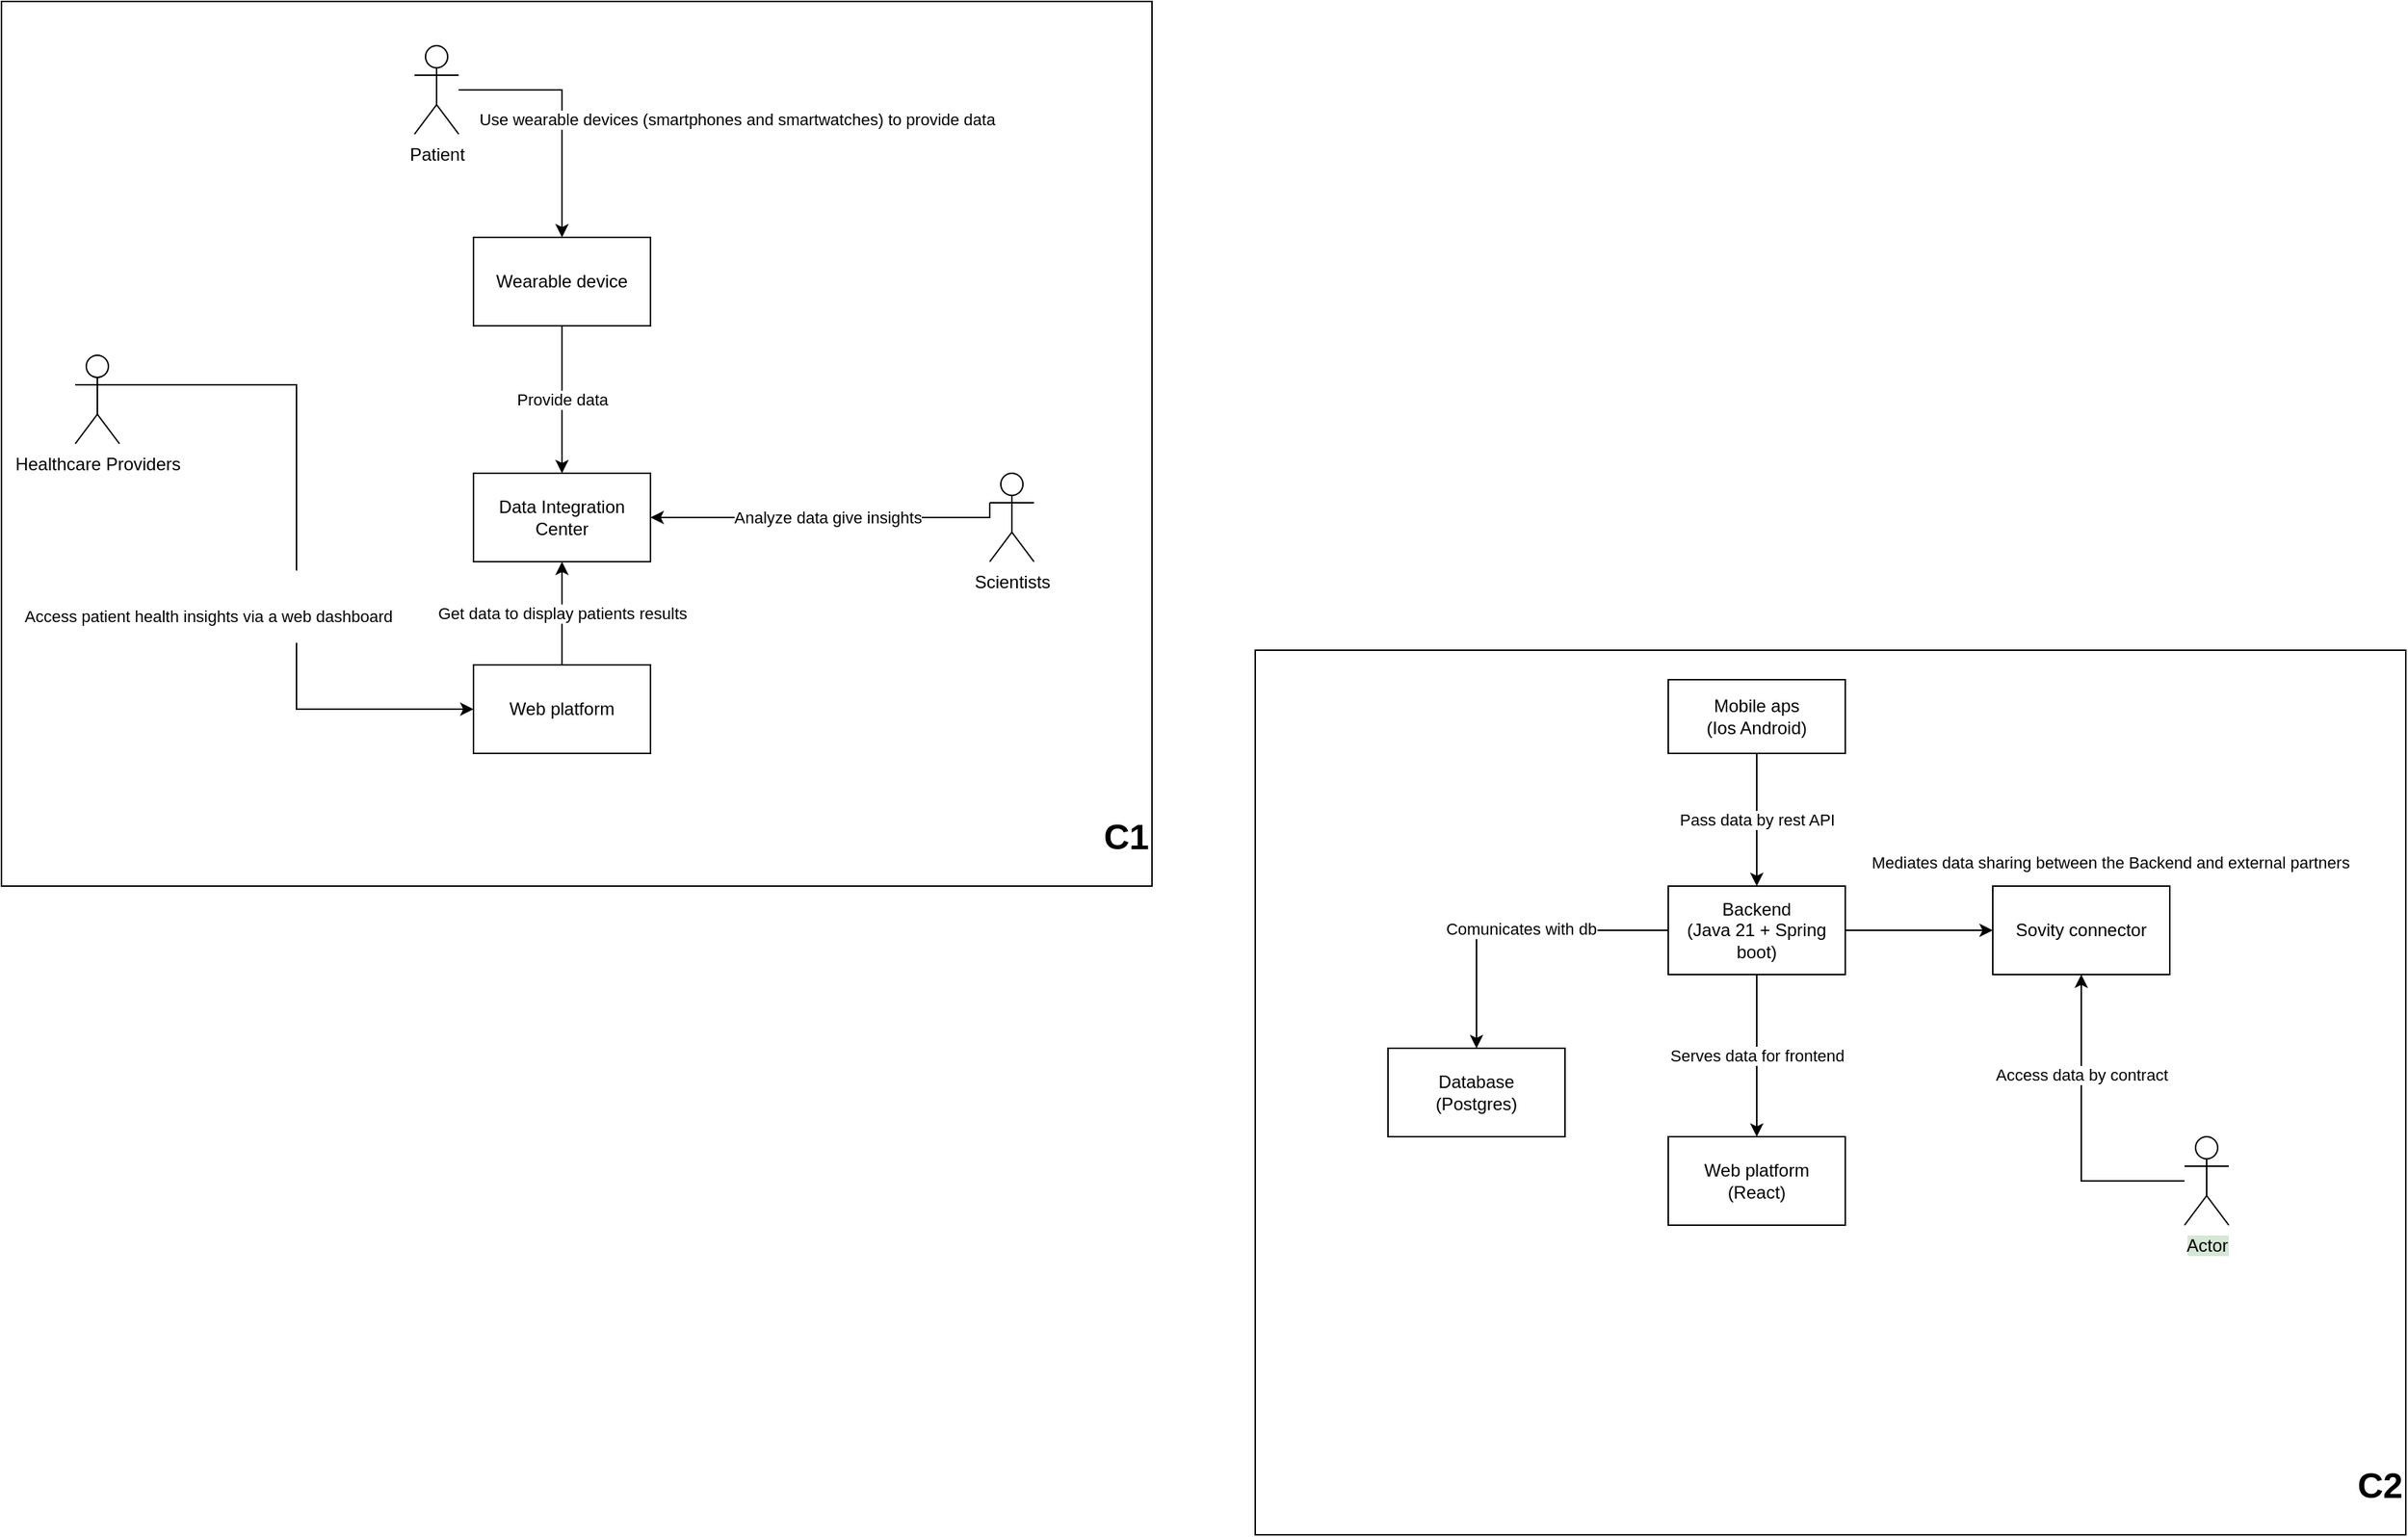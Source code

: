 <mxfile version="20.8.4" type="github">
  <diagram id="t5xh7eePGvHaFhXk-E6r" name="Page-1">
    <mxGraphModel dx="2522" dy="1380" grid="1" gridSize="10" guides="1" tooltips="1" connect="1" arrows="1" fold="1" page="1" pageScale="1" pageWidth="827" pageHeight="1169" math="0" shadow="0">
      <root>
        <mxCell id="0" />
        <mxCell id="1" parent="0" />
        <mxCell id="S7atagdqyIi2SJvI3LHc-22" value="&lt;blockquote style=&quot;margin: 0 0 0 40px; border: none; padding: 0px;&quot;&gt;&lt;blockquote style=&quot;margin: 0 0 0 40px; border: none; padding: 0px;&quot;&gt;&lt;h1&gt;C2&lt;/h1&gt;&lt;/blockquote&gt;&lt;/blockquote&gt;&lt;blockquote style=&quot;margin: 0 0 0 40px; border: none; padding: 0px;&quot;&gt;&lt;h1&gt;&lt;/h1&gt;&lt;/blockquote&gt;&lt;h1&gt;&lt;/h1&gt;" style="rounded=0;whiteSpace=wrap;html=1;align=right;verticalAlign=bottom;" vertex="1" parent="1">
          <mxGeometry x="870" y="450" width="780" height="600" as="geometry" />
        </mxCell>
        <mxCell id="S7atagdqyIi2SJvI3LHc-30" style="edgeStyle=orthogonalEdgeStyle;rounded=0;orthogonalLoop=1;jettySize=auto;html=1;exitX=1;exitY=0.5;exitDx=0;exitDy=0;entryX=0;entryY=0.5;entryDx=0;entryDy=0;" edge="1" parent="1" source="S7atagdqyIi2SJvI3LHc-23" target="S7atagdqyIi2SJvI3LHc-28">
          <mxGeometry relative="1" as="geometry" />
        </mxCell>
        <mxCell id="S7atagdqyIi2SJvI3LHc-36" style="edgeStyle=orthogonalEdgeStyle;rounded=0;orthogonalLoop=1;jettySize=auto;html=1;exitX=0;exitY=0.5;exitDx=0;exitDy=0;entryX=0.5;entryY=0;entryDx=0;entryDy=0;" edge="1" parent="1" source="S7atagdqyIi2SJvI3LHc-23" target="S7atagdqyIi2SJvI3LHc-27">
          <mxGeometry relative="1" as="geometry" />
        </mxCell>
        <mxCell id="S7atagdqyIi2SJvI3LHc-37" value="Comunicates with db" style="edgeLabel;html=1;align=center;verticalAlign=middle;resizable=0;points=[];" vertex="1" connectable="0" parent="S7atagdqyIi2SJvI3LHc-36">
          <mxGeometry x="-0.048" y="-1" relative="1" as="geometry">
            <mxPoint as="offset" />
          </mxGeometry>
        </mxCell>
        <mxCell id="S7atagdqyIi2SJvI3LHc-38" value="Serves data for frontend" style="edgeStyle=orthogonalEdgeStyle;rounded=0;orthogonalLoop=1;jettySize=auto;html=1;exitX=0.5;exitY=1;exitDx=0;exitDy=0;" edge="1" parent="1" source="S7atagdqyIi2SJvI3LHc-23" target="S7atagdqyIi2SJvI3LHc-26">
          <mxGeometry relative="1" as="geometry" />
        </mxCell>
        <mxCell id="S7atagdqyIi2SJvI3LHc-23" value="Backend&lt;br&gt;(Java 21 + Spring boot)" style="rounded=0;whiteSpace=wrap;html=1;" vertex="1" parent="1">
          <mxGeometry x="1150" y="610" width="120" height="60" as="geometry" />
        </mxCell>
        <mxCell id="S7atagdqyIi2SJvI3LHc-25" value="" style="group;movable=0;resizable=0;rotatable=0;deletable=0;editable=0;connectable=0;" vertex="1" connectable="0" parent="1">
          <mxGeometry x="20" y="10" width="780" height="600" as="geometry" />
        </mxCell>
        <mxCell id="S7atagdqyIi2SJvI3LHc-21" value="&lt;blockquote style=&quot;margin: 0 0 0 40px; border: none; padding: 0px;&quot;&gt;&lt;blockquote style=&quot;margin: 0 0 0 40px; border: none; padding: 0px;&quot;&gt;&lt;h1&gt;C1&lt;/h1&gt;&lt;/blockquote&gt;&lt;/blockquote&gt;&lt;blockquote style=&quot;margin: 0 0 0 40px; border: none; padding: 0px;&quot;&gt;&lt;h1&gt;&lt;/h1&gt;&lt;/blockquote&gt;&lt;h1&gt;&lt;/h1&gt;" style="rounded=0;whiteSpace=wrap;html=1;align=right;verticalAlign=bottom;labelBackgroundColor=default;movable=0;resizable=0;rotatable=0;deletable=0;editable=0;connectable=0;" vertex="1" parent="S7atagdqyIi2SJvI3LHc-25">
          <mxGeometry width="780" height="600" as="geometry" />
        </mxCell>
        <mxCell id="S7atagdqyIi2SJvI3LHc-1" value="Patient" style="shape=umlActor;verticalLabelPosition=bottom;verticalAlign=top;html=1;outlineConnect=0;" vertex="1" parent="S7atagdqyIi2SJvI3LHc-25">
          <mxGeometry x="280" y="30" width="30" height="60" as="geometry" />
        </mxCell>
        <mxCell id="S7atagdqyIi2SJvI3LHc-2" value="Healthcare Providers" style="shape=umlActor;verticalLabelPosition=bottom;verticalAlign=top;html=1;outlineConnect=0;" vertex="1" parent="S7atagdqyIi2SJvI3LHc-25">
          <mxGeometry x="50" y="240" width="30" height="60" as="geometry" />
        </mxCell>
        <mxCell id="S7atagdqyIi2SJvI3LHc-4" value="Scientists" style="shape=umlActor;verticalLabelPosition=bottom;verticalAlign=top;html=1;outlineConnect=0;" vertex="1" parent="S7atagdqyIi2SJvI3LHc-25">
          <mxGeometry x="670" y="320" width="30" height="60" as="geometry" />
        </mxCell>
        <mxCell id="S7atagdqyIi2SJvI3LHc-6" value="Wearable device" style="rounded=0;whiteSpace=wrap;html=1;" vertex="1" parent="S7atagdqyIi2SJvI3LHc-25">
          <mxGeometry x="320" y="160" width="120" height="60" as="geometry" />
        </mxCell>
        <mxCell id="S7atagdqyIi2SJvI3LHc-7" value="&lt;p style=&quot;margin: 0px; font-variant-numeric: normal; font-variant-east-asian: normal; font-variant-alternates: normal; font-size-adjust: none; font-kerning: auto; font-optical-sizing: auto; font-feature-settings: normal; font-variation-settings: normal; font-variant-position: normal; font-variant-emoji: normal; font-stretch: normal; font-size: 14px; line-height: normal; font-family: &amp;quot;.AppleSystemUIFont&amp;quot;; color: rgb(14, 14, 14); text-align: start;&quot; class=&quot;p1&quot;&gt;&lt;/p&gt;Use wearable devices (smartphones and smartwatches) to provide data&amp;nbsp;" style="edgeStyle=orthogonalEdgeStyle;rounded=0;orthogonalLoop=1;jettySize=auto;html=1;" edge="1" parent="S7atagdqyIi2SJvI3LHc-25" source="S7atagdqyIi2SJvI3LHc-1" target="S7atagdqyIi2SJvI3LHc-6">
          <mxGeometry x="0.059" y="120" relative="1" as="geometry">
            <mxPoint as="offset" />
          </mxGeometry>
        </mxCell>
        <mxCell id="S7atagdqyIi2SJvI3LHc-8" value="Data Integration Center" style="rounded=0;whiteSpace=wrap;html=1;" vertex="1" parent="S7atagdqyIi2SJvI3LHc-25">
          <mxGeometry x="320" y="320" width="120" height="60" as="geometry" />
        </mxCell>
        <mxCell id="S7atagdqyIi2SJvI3LHc-15" value="Analyze data give insights" style="edgeStyle=orthogonalEdgeStyle;rounded=0;orthogonalLoop=1;jettySize=auto;html=1;exitX=0;exitY=0.333;exitDx=0;exitDy=0;exitPerimeter=0;entryX=1;entryY=0.5;entryDx=0;entryDy=0;" edge="1" parent="S7atagdqyIi2SJvI3LHc-25" source="S7atagdqyIi2SJvI3LHc-4" target="S7atagdqyIi2SJvI3LHc-8">
          <mxGeometry relative="1" as="geometry">
            <Array as="points">
              <mxPoint x="670" y="350" />
            </Array>
          </mxGeometry>
        </mxCell>
        <mxCell id="S7atagdqyIi2SJvI3LHc-9" value="Provide data" style="edgeStyle=orthogonalEdgeStyle;rounded=0;orthogonalLoop=1;jettySize=auto;html=1;exitX=0.5;exitY=1;exitDx=0;exitDy=0;entryX=0.5;entryY=0;entryDx=0;entryDy=0;" edge="1" parent="S7atagdqyIi2SJvI3LHc-25" source="S7atagdqyIi2SJvI3LHc-6" target="S7atagdqyIi2SJvI3LHc-8">
          <mxGeometry relative="1" as="geometry" />
        </mxCell>
        <mxCell id="S7atagdqyIi2SJvI3LHc-13" value="Get data to display patients results" style="edgeStyle=orthogonalEdgeStyle;rounded=0;orthogonalLoop=1;jettySize=auto;html=1;exitX=0.5;exitY=0;exitDx=0;exitDy=0;" edge="1" parent="S7atagdqyIi2SJvI3LHc-25" source="S7atagdqyIi2SJvI3LHc-12" target="S7atagdqyIi2SJvI3LHc-8">
          <mxGeometry relative="1" as="geometry" />
        </mxCell>
        <mxCell id="S7atagdqyIi2SJvI3LHc-12" value="Web platform" style="rounded=0;whiteSpace=wrap;html=1;" vertex="1" parent="S7atagdqyIi2SJvI3LHc-25">
          <mxGeometry x="320" y="450" width="120" height="60" as="geometry" />
        </mxCell>
        <mxCell id="S7atagdqyIi2SJvI3LHc-11" value="&lt;br&gt;&lt;p class=&quot;p1&quot;&gt;Access patient health insights via a web dashboard&lt;/p&gt;" style="edgeStyle=orthogonalEdgeStyle;rounded=0;orthogonalLoop=1;jettySize=auto;html=1;exitX=1;exitY=0.333;exitDx=0;exitDy=0;exitPerimeter=0;entryX=0;entryY=0.5;entryDx=0;entryDy=0;" edge="1" parent="S7atagdqyIi2SJvI3LHc-25" source="S7atagdqyIi2SJvI3LHc-2" target="S7atagdqyIi2SJvI3LHc-12">
          <mxGeometry x="0.174" y="-60" relative="1" as="geometry">
            <mxPoint as="offset" />
          </mxGeometry>
        </mxCell>
        <mxCell id="S7atagdqyIi2SJvI3LHc-26" value="Web platform&lt;br&gt;(React)" style="rounded=0;whiteSpace=wrap;html=1;" vertex="1" parent="1">
          <mxGeometry x="1150" y="780" width="120" height="60" as="geometry" />
        </mxCell>
        <mxCell id="S7atagdqyIi2SJvI3LHc-27" value="Database&lt;br&gt;(Postgres)" style="rounded=0;whiteSpace=wrap;html=1;" vertex="1" parent="1">
          <mxGeometry x="960" y="720" width="120" height="60" as="geometry" />
        </mxCell>
        <mxCell id="S7atagdqyIi2SJvI3LHc-28" value="Sovity connector" style="rounded=0;whiteSpace=wrap;html=1;" vertex="1" parent="1">
          <mxGeometry x="1370" y="610" width="120" height="60" as="geometry" />
        </mxCell>
        <mxCell id="S7atagdqyIi2SJvI3LHc-39" value="Pass data by rest API" style="edgeStyle=orthogonalEdgeStyle;rounded=0;orthogonalLoop=1;jettySize=auto;html=1;" edge="1" parent="1" source="S7atagdqyIi2SJvI3LHc-29" target="S7atagdqyIi2SJvI3LHc-23">
          <mxGeometry relative="1" as="geometry" />
        </mxCell>
        <mxCell id="S7atagdqyIi2SJvI3LHc-29" value="Mobile aps&lt;br&gt;(Ios Android)" style="rounded=0;whiteSpace=wrap;html=1;" vertex="1" parent="1">
          <mxGeometry x="1150" y="470" width="120" height="50" as="geometry" />
        </mxCell>
        <mxCell id="S7atagdqyIi2SJvI3LHc-35" style="edgeStyle=orthogonalEdgeStyle;rounded=0;orthogonalLoop=1;jettySize=auto;html=1;" edge="1" parent="1" source="S7atagdqyIi2SJvI3LHc-34" target="S7atagdqyIi2SJvI3LHc-28">
          <mxGeometry relative="1" as="geometry" />
        </mxCell>
        <mxCell id="S7atagdqyIi2SJvI3LHc-40" value="Access data by contract" style="edgeLabel;html=1;align=center;verticalAlign=middle;resizable=0;points=[];" vertex="1" connectable="0" parent="S7atagdqyIi2SJvI3LHc-35">
          <mxGeometry x="-0.123" y="1" relative="1" as="geometry">
            <mxPoint x="1" y="-50" as="offset" />
          </mxGeometry>
        </mxCell>
        <mxCell id="S7atagdqyIi2SJvI3LHc-34" value="Actor" style="shape=umlActor;verticalLabelPosition=bottom;verticalAlign=top;html=1;outlineConnect=0;labelBackgroundColor=#D5E8D4;" vertex="1" parent="1">
          <mxGeometry x="1500" y="780" width="30" height="60" as="geometry" />
        </mxCell>
        <mxCell id="S7atagdqyIi2SJvI3LHc-41" value="&amp;nbsp;Mediates data sharing between the Backend and external partners" style="edgeLabel;html=1;align=center;verticalAlign=middle;resizable=0;points=[];" vertex="1" connectable="0" parent="1">
          <mxGeometry x="1510" y="690" as="geometry">
            <mxPoint x="-62" y="-96" as="offset" />
          </mxGeometry>
        </mxCell>
      </root>
    </mxGraphModel>
  </diagram>
</mxfile>
